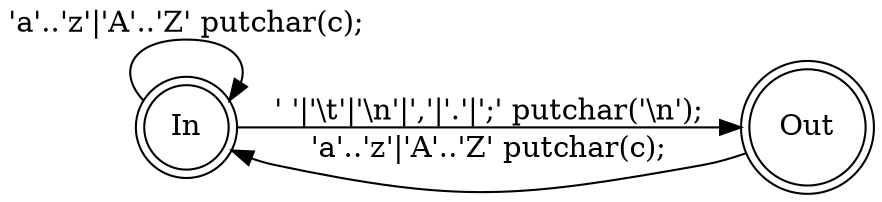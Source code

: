/*
digraph finite_state_machine {
	rankdir=LR;
	node [shape = doublecircle]; IN OUT
	OUT -> IN [ label = "otro\n++nw\n++nc " ];
	OUT -> OUT [ label = "'\\n'\n++nl\n++nc " ];
	OUT -> OUT [ label = "'\\t'|' '\n++nc " ];
	IN -> IN [ label = "otro\n++nc " ];
	IN -> OUT [ label = "'\\t'|' '\n++nc " ];
	IN -> OUT [ label = "'\\n'\n++nc\n++nl " ];
}
*/
digraph finite_state_machine {
    rankdir=LR;
    node [shape = doublecircle]; In Out
    Out -> In [ label="'a'..'z'|'A'..'Z' putchar(c);"];
    In -> In [ label="'a'..'z'|'A'..'Z' putchar(c);"];
    In -> Out [ label="' '|'\\t'|'\\n'|','|'.'|';' putchar('\\n');" ];
}